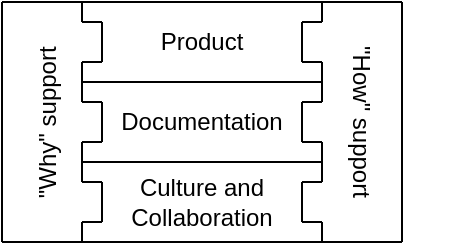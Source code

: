 <mxfile version="20.3.0" type="device"><diagram id="sOBinD9SRyn5YnBigCf9" name="Page-1"><mxGraphModel dx="854" dy="552" grid="1" gridSize="10" guides="1" tooltips="1" connect="1" arrows="1" fold="1" page="1" pageScale="1" pageWidth="850" pageHeight="1100" math="0" shadow="0"><root><mxCell id="0"/><mxCell id="1" parent="0"/><mxCell id="XHO36WehuqeNOwxP2kz0-72" value="" style="group" parent="1" vertex="1" connectable="0"><mxGeometry x="250" y="390" width="222.5" height="120" as="geometry"/></mxCell><mxCell id="XHO36WehuqeNOwxP2kz0-64" value="" style="group" parent="XHO36WehuqeNOwxP2kz0-72" vertex="1" connectable="0"><mxGeometry width="222.5" height="120" as="geometry"/></mxCell><mxCell id="XHO36WehuqeNOwxP2kz0-39" value="" style="group;rotation=-180;" parent="XHO36WehuqeNOwxP2kz0-64" vertex="1" connectable="0"><mxGeometry x="150" width="72.5" height="120" as="geometry"/></mxCell><mxCell id="XHO36WehuqeNOwxP2kz0-40" value="" style="endArrow=none;html=1;rounded=0;" parent="XHO36WehuqeNOwxP2kz0-39" edge="1"><mxGeometry width="50" height="50" relative="1" as="geometry"><mxPoint x="50" as="sourcePoint"/><mxPoint x="50" y="120" as="targetPoint"/></mxGeometry></mxCell><mxCell id="XHO36WehuqeNOwxP2kz0-41" value="" style="endArrow=none;html=1;rounded=0;" parent="XHO36WehuqeNOwxP2kz0-39" edge="1"><mxGeometry width="50" height="50" relative="1" as="geometry"><mxPoint x="10" y="120" as="sourcePoint"/><mxPoint x="50" y="120" as="targetPoint"/></mxGeometry></mxCell><mxCell id="XHO36WehuqeNOwxP2kz0-42" value="" style="endArrow=none;html=1;rounded=0;" parent="XHO36WehuqeNOwxP2kz0-39" edge="1"><mxGeometry width="50" height="50" relative="1" as="geometry"><mxPoint x="10" as="sourcePoint"/><mxPoint x="50" as="targetPoint"/></mxGeometry></mxCell><mxCell id="XHO36WehuqeNOwxP2kz0-43" value="" style="endArrow=none;html=1;rounded=0;" parent="XHO36WehuqeNOwxP2kz0-39" edge="1"><mxGeometry width="50" height="50" relative="1" as="geometry"><mxPoint x="10" y="10" as="sourcePoint"/><mxPoint x="10" as="targetPoint"/></mxGeometry></mxCell><mxCell id="XHO36WehuqeNOwxP2kz0-44" value="" style="endArrow=none;html=1;rounded=0;" parent="XHO36WehuqeNOwxP2kz0-39" edge="1"><mxGeometry width="50" height="50" relative="1" as="geometry"><mxPoint x="10" y="50" as="sourcePoint"/><mxPoint x="10" y="30" as="targetPoint"/></mxGeometry></mxCell><mxCell id="XHO36WehuqeNOwxP2kz0-45" value="" style="endArrow=none;html=1;rounded=0;" parent="XHO36WehuqeNOwxP2kz0-39" edge="1"><mxGeometry width="50" height="50" relative="1" as="geometry"><mxPoint y="30" as="sourcePoint"/><mxPoint y="10" as="targetPoint"/></mxGeometry></mxCell><mxCell id="XHO36WehuqeNOwxP2kz0-46" value="" style="endArrow=none;html=1;rounded=0;" parent="XHO36WehuqeNOwxP2kz0-39" edge="1"><mxGeometry width="50" height="50" relative="1" as="geometry"><mxPoint x="10" y="90" as="sourcePoint"/><mxPoint x="10" y="70" as="targetPoint"/></mxGeometry></mxCell><mxCell id="XHO36WehuqeNOwxP2kz0-47" value="" style="endArrow=none;html=1;rounded=0;" parent="XHO36WehuqeNOwxP2kz0-39" edge="1"><mxGeometry width="50" height="50" relative="1" as="geometry"><mxPoint y="10" as="sourcePoint"/><mxPoint x="10" y="10" as="targetPoint"/></mxGeometry></mxCell><mxCell id="XHO36WehuqeNOwxP2kz0-48" value="" style="endArrow=none;html=1;rounded=0;" parent="XHO36WehuqeNOwxP2kz0-39" edge="1"><mxGeometry width="50" height="50" relative="1" as="geometry"><mxPoint x="10" y="120" as="sourcePoint"/><mxPoint x="10" y="110" as="targetPoint"/></mxGeometry></mxCell><mxCell id="XHO36WehuqeNOwxP2kz0-49" value="" style="endArrow=none;html=1;rounded=0;" parent="XHO36WehuqeNOwxP2kz0-39" edge="1"><mxGeometry width="50" height="50" relative="1" as="geometry"><mxPoint y="70" as="sourcePoint"/><mxPoint y="50" as="targetPoint"/></mxGeometry></mxCell><mxCell id="XHO36WehuqeNOwxP2kz0-50" value="" style="endArrow=none;html=1;rounded=0;" parent="XHO36WehuqeNOwxP2kz0-39" edge="1"><mxGeometry width="50" height="50" relative="1" as="geometry"><mxPoint y="110" as="sourcePoint"/><mxPoint y="90" as="targetPoint"/></mxGeometry></mxCell><mxCell id="XHO36WehuqeNOwxP2kz0-51" value="" style="endArrow=none;html=1;rounded=0;" parent="XHO36WehuqeNOwxP2kz0-39" edge="1"><mxGeometry width="50" height="50" relative="1" as="geometry"><mxPoint y="50" as="sourcePoint"/><mxPoint x="10" y="50" as="targetPoint"/></mxGeometry></mxCell><mxCell id="XHO36WehuqeNOwxP2kz0-52" value="" style="endArrow=none;html=1;rounded=0;" parent="XHO36WehuqeNOwxP2kz0-39" edge="1"><mxGeometry width="50" height="50" relative="1" as="geometry"><mxPoint y="30" as="sourcePoint"/><mxPoint x="10" y="30" as="targetPoint"/></mxGeometry></mxCell><mxCell id="XHO36WehuqeNOwxP2kz0-53" value="" style="endArrow=none;html=1;rounded=0;" parent="XHO36WehuqeNOwxP2kz0-39" edge="1"><mxGeometry width="50" height="50" relative="1" as="geometry"><mxPoint y="70" as="sourcePoint"/><mxPoint x="10" y="70" as="targetPoint"/></mxGeometry></mxCell><mxCell id="XHO36WehuqeNOwxP2kz0-54" value="" style="endArrow=none;html=1;rounded=0;" parent="XHO36WehuqeNOwxP2kz0-39" edge="1"><mxGeometry width="50" height="50" relative="1" as="geometry"><mxPoint y="90" as="sourcePoint"/><mxPoint x="10" y="90" as="targetPoint"/></mxGeometry></mxCell><mxCell id="XHO36WehuqeNOwxP2kz0-55" value="" style="endArrow=none;html=1;rounded=0;" parent="XHO36WehuqeNOwxP2kz0-39" edge="1"><mxGeometry width="50" height="50" relative="1" as="geometry"><mxPoint y="110" as="sourcePoint"/><mxPoint x="10" y="110" as="targetPoint"/></mxGeometry></mxCell><mxCell id="XHO36WehuqeNOwxP2kz0-66" value="&quot;How&quot; support" style="text;html=1;strokeColor=none;fillColor=none;align=center;verticalAlign=middle;whiteSpace=wrap;rounded=0;shadow=0;glass=0;sketch=0;rotation=90;" parent="XHO36WehuqeNOwxP2kz0-39" vertex="1"><mxGeometry x="-12.5" y="44.5" width="85" height="30" as="geometry"/></mxCell><mxCell id="XHO36WehuqeNOwxP2kz0-56" value="" style="endArrow=none;html=1;rounded=0;" parent="XHO36WehuqeNOwxP2kz0-64" edge="1"><mxGeometry width="50" height="50" relative="1" as="geometry"><mxPoint x="40" y="120" as="sourcePoint"/><mxPoint x="160" y="120" as="targetPoint"/></mxGeometry></mxCell><mxCell id="XHO36WehuqeNOwxP2kz0-61" value="" style="endArrow=none;html=1;rounded=0;" parent="XHO36WehuqeNOwxP2kz0-64" edge="1"><mxGeometry width="50" height="50" relative="1" as="geometry"><mxPoint x="40" y="80" as="sourcePoint"/><mxPoint x="160" y="80" as="targetPoint"/></mxGeometry></mxCell><mxCell id="XHO36WehuqeNOwxP2kz0-62" value="" style="endArrow=none;html=1;rounded=0;" parent="XHO36WehuqeNOwxP2kz0-64" edge="1"><mxGeometry width="50" height="50" relative="1" as="geometry"><mxPoint x="40" y="40" as="sourcePoint"/><mxPoint x="160" y="40" as="targetPoint"/></mxGeometry></mxCell><mxCell id="XHO36WehuqeNOwxP2kz0-63" value="" style="endArrow=none;html=1;rounded=0;" parent="XHO36WehuqeNOwxP2kz0-64" edge="1"><mxGeometry width="50" height="50" relative="1" as="geometry"><mxPoint x="40" as="sourcePoint"/><mxPoint x="160" as="targetPoint"/></mxGeometry></mxCell><mxCell id="XHO36WehuqeNOwxP2kz0-69" value="Product" style="text;html=1;strokeColor=none;fillColor=none;align=center;verticalAlign=middle;whiteSpace=wrap;rounded=0;shadow=0;glass=0;sketch=0;" parent="XHO36WehuqeNOwxP2kz0-64" vertex="1"><mxGeometry x="70" y="5" width="60" height="30" as="geometry"/></mxCell><mxCell id="XHO36WehuqeNOwxP2kz0-68" value="Documentation" style="text;html=1;strokeColor=none;fillColor=none;align=center;verticalAlign=middle;whiteSpace=wrap;rounded=0;shadow=0;glass=0;sketch=0;" parent="XHO36WehuqeNOwxP2kz0-64" vertex="1"><mxGeometry x="70" y="45" width="60" height="30" as="geometry"/></mxCell><mxCell id="XHO36WehuqeNOwxP2kz0-67" value="Culture and Collaboration" style="text;html=1;strokeColor=none;fillColor=none;align=center;verticalAlign=middle;whiteSpace=wrap;rounded=0;shadow=0;glass=0;sketch=0;" parent="XHO36WehuqeNOwxP2kz0-64" vertex="1"><mxGeometry x="50" y="85" width="100" height="30" as="geometry"/></mxCell><mxCell id="XHO36WehuqeNOwxP2kz0-71" value="" style="group" parent="XHO36WehuqeNOwxP2kz0-72" vertex="1" connectable="0"><mxGeometry width="66.25" height="120" as="geometry"/></mxCell><mxCell id="XHO36WehuqeNOwxP2kz0-7" value="" style="endArrow=none;html=1;rounded=0;" parent="XHO36WehuqeNOwxP2kz0-71" edge="1"><mxGeometry width="50" height="50" relative="1" as="geometry"><mxPoint y="120" as="sourcePoint"/><mxPoint as="targetPoint"/></mxGeometry></mxCell><mxCell id="XHO36WehuqeNOwxP2kz0-8" value="" style="endArrow=none;html=1;rounded=0;" parent="XHO36WehuqeNOwxP2kz0-71" edge="1"><mxGeometry width="50" height="50" relative="1" as="geometry"><mxPoint x="40" as="sourcePoint"/><mxPoint as="targetPoint"/></mxGeometry></mxCell><mxCell id="XHO36WehuqeNOwxP2kz0-9" value="" style="endArrow=none;html=1;rounded=0;" parent="XHO36WehuqeNOwxP2kz0-71" edge="1"><mxGeometry width="50" height="50" relative="1" as="geometry"><mxPoint x="40" y="120" as="sourcePoint"/><mxPoint y="120" as="targetPoint"/></mxGeometry></mxCell><mxCell id="XHO36WehuqeNOwxP2kz0-10" value="" style="endArrow=none;html=1;rounded=0;" parent="XHO36WehuqeNOwxP2kz0-71" edge="1"><mxGeometry width="50" height="50" relative="1" as="geometry"><mxPoint x="40" y="110" as="sourcePoint"/><mxPoint x="40" y="120" as="targetPoint"/></mxGeometry></mxCell><mxCell id="XHO36WehuqeNOwxP2kz0-26" value="" style="endArrow=none;html=1;rounded=0;" parent="XHO36WehuqeNOwxP2kz0-71" edge="1"><mxGeometry width="50" height="50" relative="1" as="geometry"><mxPoint x="40" y="70" as="sourcePoint"/><mxPoint x="40" y="90" as="targetPoint"/></mxGeometry></mxCell><mxCell id="XHO36WehuqeNOwxP2kz0-27" value="" style="endArrow=none;html=1;rounded=0;" parent="XHO36WehuqeNOwxP2kz0-71" edge="1"><mxGeometry width="50" height="50" relative="1" as="geometry"><mxPoint x="50" y="90" as="sourcePoint"/><mxPoint x="50" y="110" as="targetPoint"/></mxGeometry></mxCell><mxCell id="XHO36WehuqeNOwxP2kz0-28" value="" style="endArrow=none;html=1;rounded=0;" parent="XHO36WehuqeNOwxP2kz0-71" edge="1"><mxGeometry width="50" height="50" relative="1" as="geometry"><mxPoint x="40" y="30" as="sourcePoint"/><mxPoint x="40" y="50" as="targetPoint"/></mxGeometry></mxCell><mxCell id="XHO36WehuqeNOwxP2kz0-29" value="" style="endArrow=none;html=1;rounded=0;" parent="XHO36WehuqeNOwxP2kz0-71" edge="1"><mxGeometry width="50" height="50" relative="1" as="geometry"><mxPoint x="50" y="110" as="sourcePoint"/><mxPoint x="40" y="110" as="targetPoint"/></mxGeometry></mxCell><mxCell id="XHO36WehuqeNOwxP2kz0-30" value="" style="endArrow=none;html=1;rounded=0;" parent="XHO36WehuqeNOwxP2kz0-71" edge="1"><mxGeometry width="50" height="50" relative="1" as="geometry"><mxPoint x="40" as="sourcePoint"/><mxPoint x="40" y="10" as="targetPoint"/></mxGeometry></mxCell><mxCell id="XHO36WehuqeNOwxP2kz0-31" value="" style="endArrow=none;html=1;rounded=0;" parent="XHO36WehuqeNOwxP2kz0-71" edge="1"><mxGeometry width="50" height="50" relative="1" as="geometry"><mxPoint x="50" y="50" as="sourcePoint"/><mxPoint x="50" y="70" as="targetPoint"/></mxGeometry></mxCell><mxCell id="XHO36WehuqeNOwxP2kz0-32" value="" style="endArrow=none;html=1;rounded=0;" parent="XHO36WehuqeNOwxP2kz0-71" edge="1"><mxGeometry width="50" height="50" relative="1" as="geometry"><mxPoint x="50" y="10" as="sourcePoint"/><mxPoint x="50" y="30" as="targetPoint"/></mxGeometry></mxCell><mxCell id="XHO36WehuqeNOwxP2kz0-33" value="" style="endArrow=none;html=1;rounded=0;" parent="XHO36WehuqeNOwxP2kz0-71" edge="1"><mxGeometry width="50" height="50" relative="1" as="geometry"><mxPoint x="50" y="70" as="sourcePoint"/><mxPoint x="40" y="70" as="targetPoint"/></mxGeometry></mxCell><mxCell id="XHO36WehuqeNOwxP2kz0-34" value="" style="endArrow=none;html=1;rounded=0;" parent="XHO36WehuqeNOwxP2kz0-71" edge="1"><mxGeometry width="50" height="50" relative="1" as="geometry"><mxPoint x="50" y="90" as="sourcePoint"/><mxPoint x="40" y="90" as="targetPoint"/></mxGeometry></mxCell><mxCell id="XHO36WehuqeNOwxP2kz0-35" value="" style="endArrow=none;html=1;rounded=0;" parent="XHO36WehuqeNOwxP2kz0-71" edge="1"><mxGeometry width="50" height="50" relative="1" as="geometry"><mxPoint x="50" y="50" as="sourcePoint"/><mxPoint x="40" y="50" as="targetPoint"/></mxGeometry></mxCell><mxCell id="XHO36WehuqeNOwxP2kz0-36" value="" style="endArrow=none;html=1;rounded=0;" parent="XHO36WehuqeNOwxP2kz0-71" edge="1"><mxGeometry width="50" height="50" relative="1" as="geometry"><mxPoint x="50.0" y="30" as="sourcePoint"/><mxPoint x="40" y="30" as="targetPoint"/></mxGeometry></mxCell><mxCell id="XHO36WehuqeNOwxP2kz0-37" value="" style="endArrow=none;html=1;rounded=0;" parent="XHO36WehuqeNOwxP2kz0-71" edge="1"><mxGeometry width="50" height="50" relative="1" as="geometry"><mxPoint x="50.0" y="10" as="sourcePoint"/><mxPoint x="40.0" y="10" as="targetPoint"/></mxGeometry></mxCell><mxCell id="XHO36WehuqeNOwxP2kz0-65" value="&quot;Why&quot; support" style="text;html=1;strokeColor=none;fillColor=none;align=center;verticalAlign=middle;whiteSpace=wrap;rounded=0;shadow=0;glass=0;sketch=0;rotation=-90;" parent="XHO36WehuqeNOwxP2kz0-71" vertex="1"><mxGeometry x="-20" y="45" width="86.25" height="30" as="geometry"/></mxCell></root></mxGraphModel></diagram></mxfile>